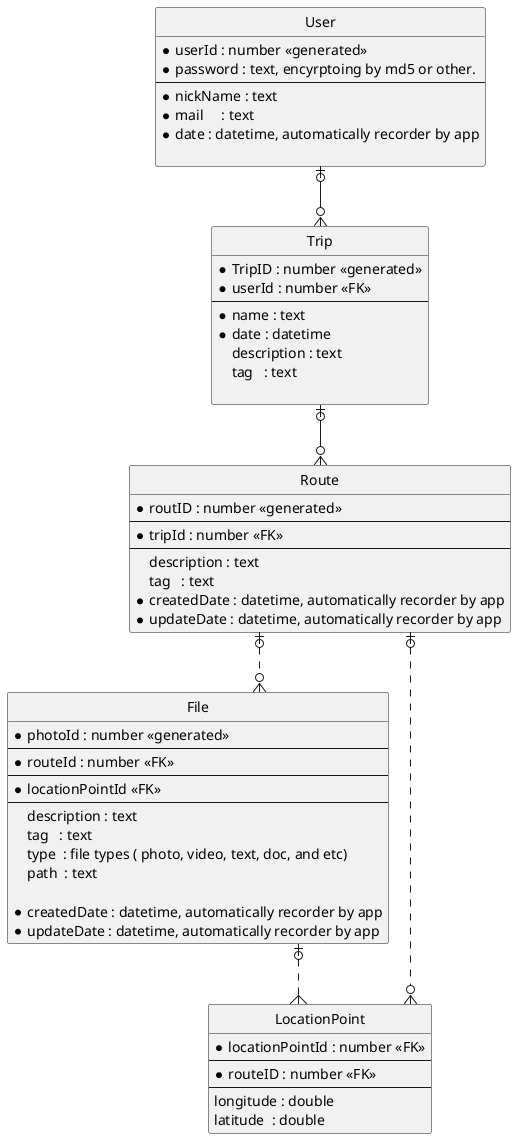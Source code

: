 @startuml

' hide the spot
hide circle

' avoid problems with angled crows feet
skinparam linetype ortho

entity "User" as e04 {
  *userId : number <<generated>>
  * password : text, encyrptoing by md5 or other.
  --
  *nickName : text
  *mail     : text
  *date : datetime, automatically recorder by app
   
}


entity "Trip" as e01 {
  *TripID : number <<generated>>
  *userId : number <<FK>>
  --
  *name : text
  *date : datetime
  description : text
  tag   : text
  
}

entity "Route" as e02 {
  *routID : number <<generated>>
  --
  *tripId : number <<FK>>
  --
  description : text
  tag   : text
  *createdDate : datetime, automatically recorder by app
  *updateDate : datetime, automatically recorder by app
}

entity "File" as e03 {
  *photoId : number <<generated>>
  --
  *routeId : number <<FK>>
  --
  * locationPointId <<FK>>
  --
  description : text
  tag   : text
  type  : file types ( photo, video, text, doc, and etc)
  path  : text

  *createdDate : datetime, automatically recorder by app
  *updateDate : datetime, automatically recorder by app
}

entity "LocationPoint" as e05 {
  *locationPointId : number <<FK>>
  --
  *routeID : number <<FK>>
  --
  longitude : double
  latitude  : double
}

' e01 ||..o{ e02
' e01 |o..o{ e03

e04 |o--o{ e01
e01 |o--o{ e02
e02 |o..o{ e03
e03 |o..{ e05
e02 |o..o{ e05
@enduml